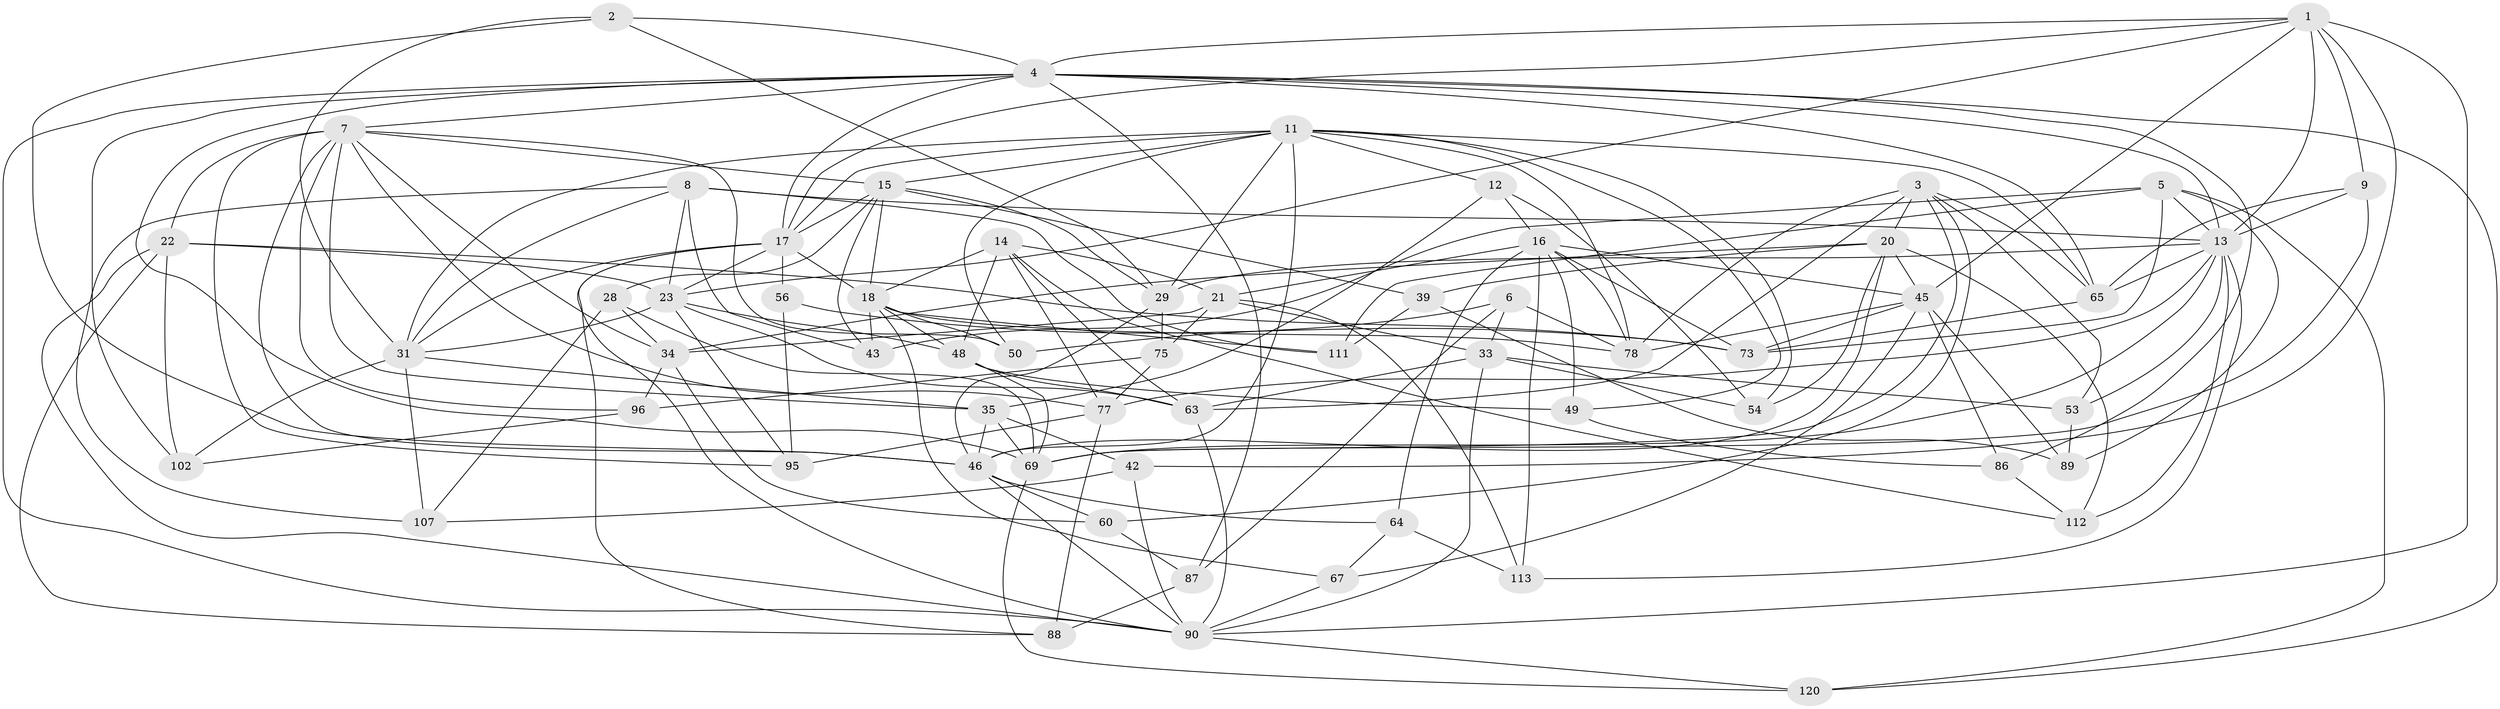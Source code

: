 // original degree distribution, {4: 1.0}
// Generated by graph-tools (version 1.1) at 2025/16/03/09/25 04:16:22]
// undirected, 61 vertices, 179 edges
graph export_dot {
graph [start="1"]
  node [color=gray90,style=filled];
  1 [super="+27"];
  2;
  3 [super="+24+83"];
  4 [super="+36+52+94"];
  5 [super="+55"];
  6;
  7 [super="+59+10"];
  8 [super="+109"];
  9;
  11 [super="+41+58+32"];
  12;
  13 [super="+76+26"];
  14 [super="+118"];
  15 [super="+51+38+79"];
  16 [super="+68"];
  17 [super="+19+47"];
  18 [super="+97+30"];
  20 [super="+114"];
  21 [super="+25"];
  22 [super="+105"];
  23 [super="+100+44"];
  28;
  29 [super="+103"];
  31 [super="+40+66"];
  33 [super="+62"];
  34 [super="+106"];
  35 [super="+71"];
  39;
  42;
  43;
  45 [super="+93+84"];
  46 [super="+80+91+61"];
  48 [super="+99"];
  49;
  50;
  53;
  54;
  56;
  60;
  63 [super="+115"];
  64;
  65 [super="+70"];
  67;
  69 [super="+81+92"];
  73 [super="+116"];
  75;
  77 [super="+85"];
  78 [super="+121"];
  86;
  87;
  88;
  89;
  90 [super="+98+108"];
  95;
  96;
  102;
  107;
  111;
  112;
  113;
  120;
  1 -- 90;
  1 -- 42;
  1 -- 45;
  1 -- 17;
  1 -- 4;
  1 -- 23;
  1 -- 9;
  1 -- 13;
  2 -- 4;
  2 -- 31;
  2 -- 29;
  2 -- 46;
  3 -- 78;
  3 -- 53;
  3 -- 20 [weight=2];
  3 -- 60;
  3 -- 69;
  3 -- 65;
  3 -- 63;
  4 -- 69;
  4 -- 86;
  4 -- 87;
  4 -- 65;
  4 -- 17;
  4 -- 102;
  4 -- 7;
  4 -- 120;
  4 -- 90;
  4 -- 13;
  5 -- 43;
  5 -- 111;
  5 -- 120;
  5 -- 89;
  5 -- 13;
  5 -- 73;
  6 -- 50;
  6 -- 87;
  6 -- 33;
  6 -- 78;
  7 -- 77;
  7 -- 96;
  7 -- 35;
  7 -- 15;
  7 -- 50;
  7 -- 22;
  7 -- 46;
  7 -- 95;
  7 -- 34;
  8 -- 43;
  8 -- 107;
  8 -- 111;
  8 -- 31;
  8 -- 13;
  8 -- 23;
  9 -- 65;
  9 -- 13;
  9 -- 69;
  11 -- 54;
  11 -- 65;
  11 -- 50;
  11 -- 12;
  11 -- 49;
  11 -- 46 [weight=2];
  11 -- 29;
  11 -- 31;
  11 -- 15;
  11 -- 17;
  11 -- 78;
  12 -- 54;
  12 -- 35;
  12 -- 16;
  13 -- 112;
  13 -- 113;
  13 -- 53;
  13 -- 65;
  13 -- 77;
  13 -- 29;
  13 -- 69;
  14 -- 63;
  14 -- 48;
  14 -- 112;
  14 -- 77;
  14 -- 21;
  14 -- 18;
  15 -- 39;
  15 -- 29;
  15 -- 43;
  15 -- 28;
  15 -- 17 [weight=2];
  15 -- 18 [weight=2];
  16 -- 64;
  16 -- 113;
  16 -- 21;
  16 -- 49;
  16 -- 73;
  16 -- 45;
  16 -- 78;
  17 -- 23;
  17 -- 18;
  17 -- 90;
  17 -- 31;
  17 -- 56 [weight=2];
  17 -- 88;
  18 -- 67;
  18 -- 111;
  18 -- 50;
  18 -- 78;
  18 -- 43;
  18 -- 48;
  20 -- 112;
  20 -- 46;
  20 -- 34;
  20 -- 54;
  20 -- 39;
  20 -- 45;
  21 -- 75;
  21 -- 113;
  21 -- 33;
  21 -- 34;
  22 -- 73;
  22 -- 88;
  22 -- 102;
  22 -- 23;
  22 -- 90;
  23 -- 95;
  23 -- 31;
  23 -- 48;
  23 -- 63;
  28 -- 34;
  28 -- 107;
  28 -- 69;
  29 -- 75;
  29 -- 46;
  31 -- 35;
  31 -- 102;
  31 -- 107;
  33 -- 54;
  33 -- 53;
  33 -- 63;
  33 -- 90;
  34 -- 60;
  34 -- 96;
  35 -- 69;
  35 -- 42;
  35 -- 46;
  39 -- 111;
  39 -- 89;
  42 -- 107;
  42 -- 90;
  45 -- 67;
  45 -- 78;
  45 -- 89;
  45 -- 73;
  45 -- 86;
  46 -- 60;
  46 -- 90;
  46 -- 64;
  48 -- 69;
  48 -- 49;
  48 -- 63;
  49 -- 86;
  53 -- 89;
  56 -- 95;
  56 -- 73;
  60 -- 87;
  63 -- 90;
  64 -- 113;
  64 -- 67;
  65 -- 73;
  67 -- 90;
  69 -- 120;
  75 -- 96;
  75 -- 77;
  77 -- 88;
  77 -- 95;
  86 -- 112;
  87 -- 88;
  90 -- 120;
  96 -- 102;
}
